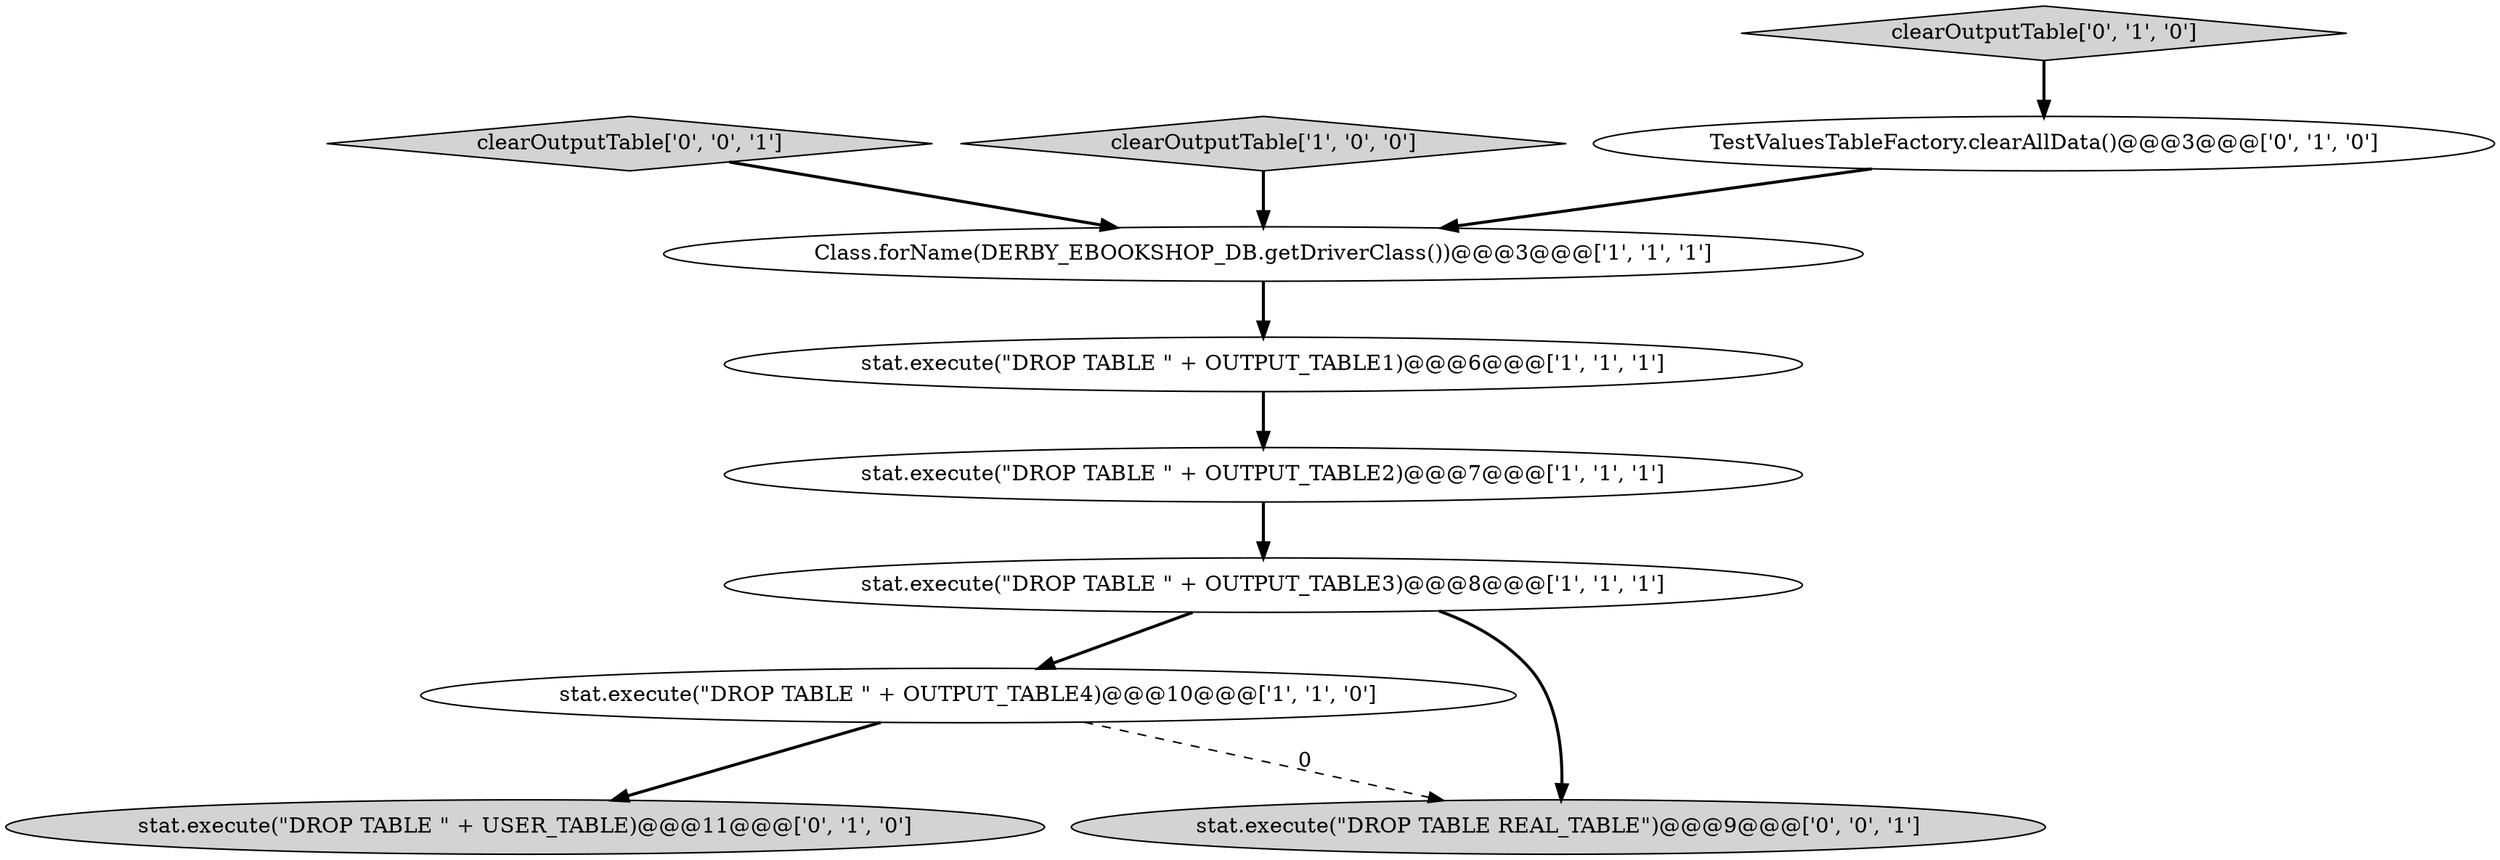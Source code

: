 digraph {
10 [style = filled, label = "clearOutputTable['0', '0', '1']", fillcolor = lightgray, shape = diamond image = "AAA0AAABBB3BBB"];
3 [style = filled, label = "stat.execute(\"DROP TABLE \" + OUTPUT_TABLE2)@@@7@@@['1', '1', '1']", fillcolor = white, shape = ellipse image = "AAA0AAABBB1BBB"];
8 [style = filled, label = "clearOutputTable['0', '1', '0']", fillcolor = lightgray, shape = diamond image = "AAA0AAABBB2BBB"];
5 [style = filled, label = "clearOutputTable['1', '0', '0']", fillcolor = lightgray, shape = diamond image = "AAA0AAABBB1BBB"];
6 [style = filled, label = "TestValuesTableFactory.clearAllData()@@@3@@@['0', '1', '0']", fillcolor = white, shape = ellipse image = "AAA1AAABBB2BBB"];
7 [style = filled, label = "stat.execute(\"DROP TABLE \" + USER_TABLE)@@@11@@@['0', '1', '0']", fillcolor = lightgray, shape = ellipse image = "AAA1AAABBB2BBB"];
0 [style = filled, label = "stat.execute(\"DROP TABLE \" + OUTPUT_TABLE1)@@@6@@@['1', '1', '1']", fillcolor = white, shape = ellipse image = "AAA0AAABBB1BBB"];
2 [style = filled, label = "Class.forName(DERBY_EBOOKSHOP_DB.getDriverClass())@@@3@@@['1', '1', '1']", fillcolor = white, shape = ellipse image = "AAA0AAABBB1BBB"];
4 [style = filled, label = "stat.execute(\"DROP TABLE \" + OUTPUT_TABLE4)@@@10@@@['1', '1', '0']", fillcolor = white, shape = ellipse image = "AAA0AAABBB1BBB"];
9 [style = filled, label = "stat.execute(\"DROP TABLE REAL_TABLE\")@@@9@@@['0', '0', '1']", fillcolor = lightgray, shape = ellipse image = "AAA0AAABBB3BBB"];
1 [style = filled, label = "stat.execute(\"DROP TABLE \" + OUTPUT_TABLE3)@@@8@@@['1', '1', '1']", fillcolor = white, shape = ellipse image = "AAA0AAABBB1BBB"];
5->2 [style = bold, label=""];
2->0 [style = bold, label=""];
4->7 [style = bold, label=""];
0->3 [style = bold, label=""];
8->6 [style = bold, label=""];
1->9 [style = bold, label=""];
10->2 [style = bold, label=""];
6->2 [style = bold, label=""];
4->9 [style = dashed, label="0"];
3->1 [style = bold, label=""];
1->4 [style = bold, label=""];
}
